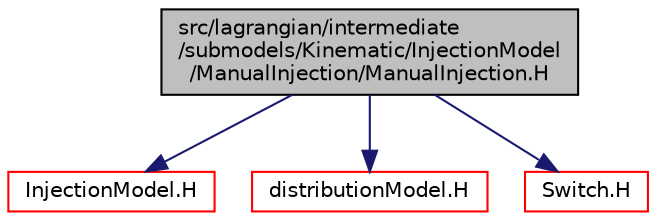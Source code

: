 digraph "src/lagrangian/intermediate/submodels/Kinematic/InjectionModel/ManualInjection/ManualInjection.H"
{
  bgcolor="transparent";
  edge [fontname="Helvetica",fontsize="10",labelfontname="Helvetica",labelfontsize="10"];
  node [fontname="Helvetica",fontsize="10",shape=record];
  Node0 [label="src/lagrangian/intermediate\l/submodels/Kinematic/InjectionModel\l/ManualInjection/ManualInjection.H",height=0.2,width=0.4,color="black", fillcolor="grey75", style="filled", fontcolor="black"];
  Node0 -> Node1 [color="midnightblue",fontsize="10",style="solid",fontname="Helvetica"];
  Node1 [label="InjectionModel.H",height=0.2,width=0.4,color="red",URL="$a06416.html"];
  Node0 -> Node183 [color="midnightblue",fontsize="10",style="solid",fontname="Helvetica"];
  Node183 [label="distributionModel.H",height=0.2,width=0.4,color="red",URL="$a05645.html"];
  Node0 -> Node169 [color="midnightblue",fontsize="10",style="solid",fontname="Helvetica"];
  Node169 [label="Switch.H",height=0.2,width=0.4,color="red",URL="$a12926.html"];
}
